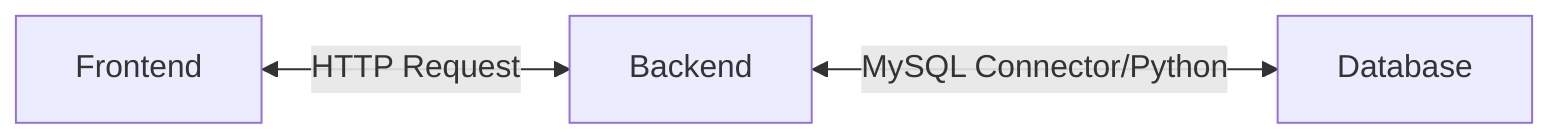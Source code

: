 flowchart LR
    F[Frontend]
    B[Backend]
    D[Database]
    F <-- HTTP Request --> B
    B <-- MySQL Connector/Python --> D
    %% Dir((<img src='https://iconscout.com/ms-icon-310x310.png' width='40' />))
